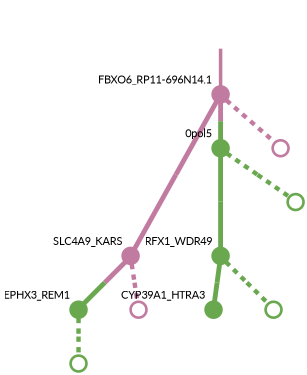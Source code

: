 strict digraph  {
graph[splines=false]; nodesep=0.7; rankdir=TB; ranksep=0.6; forcelabels=true; dpi=600; size=2.5;
0 [color="#c27ba0ff", fillcolor="#c27ba0ff", fixedsize=true, fontname=Lato, fontsize="12pt", height="0.25", label="", penwidth=3, shape=circle, style=filled, xlabel="FBXO6_RP11-696N14.1"];
1 [color="#c27ba0ff", fillcolor="#c27ba0ff", fixedsize=true, fontname=Lato, fontsize="12pt", height="0.25", label="", penwidth=3, shape=circle, style=filled, xlabel=SLC4A9_KARS];
5 [color="#6aa84fff", fillcolor="#6aa84fff", fixedsize=true, fontname=Lato, fontsize="12pt", height="0.25", label="", penwidth=3, shape=circle, style=filled, xlabel="0pol5"];
9 [color="#c27ba0ff", fillcolor="#c27ba0ff", fixedsize=true, fontname=Lato, fontsize="12pt", height="0.25", label="", penwidth=3, shape=circle, style=solid, xlabel=""];
4 [color="#6aa84fff", fillcolor="#6aa84fff", fixedsize=true, fontname=Lato, fontsize="12pt", height="0.25", label="", penwidth=3, shape=circle, style=filled, xlabel=EPHX3_REM1];
10 [color="#c27ba0ff", fillcolor="#c27ba0ff", fixedsize=true, fontname=Lato, fontsize="12pt", height="0.25", label="", penwidth=3, shape=circle, style=solid, xlabel=""];
2 [color="#6aa84fff", fillcolor="#6aa84fff", fixedsize=true, fontname=Lato, fontsize="12pt", height="0.25", label="", penwidth=3, shape=circle, style=filled, xlabel=RFX1_WDR49];
3 [color="#6aa84fff", fillcolor="#6aa84fff", fixedsize=true, fontname=Lato, fontsize="12pt", height="0.25", label="", penwidth=3, shape=circle, style=filled, xlabel=CYP39A1_HTRA3];
7 [color="#6aa84fff", fillcolor="#6aa84fff", fixedsize=true, fontname=Lato, fontsize="12pt", height="0.25", label="", penwidth=3, shape=circle, style=solid, xlabel=""];
8 [color="#6aa84fff", fillcolor="#6aa84fff", fixedsize=true, fontname=Lato, fontsize="12pt", height="0.25", label="", penwidth=3, shape=circle, style=solid, xlabel=""];
6 [color="#6aa84fff", fillcolor="#6aa84fff", fixedsize=true, fontname=Lato, fontsize="12pt", height="0.25", label="", penwidth=3, shape=circle, style=solid, xlabel=""];
normal [label="", penwidth=3, style=invis, xlabel="FBXO6_RP11-696N14.1"];
0 -> 1  [arrowsize=0, color="#c27ba0ff;0.5:#c27ba0ff", minlen="3.0", penwidth="5.5", style=solid];
0 -> 5  [arrowsize=0, color="#c27ba0ff;0.5:#6aa84fff", minlen="1.3636363744735718", penwidth="5.5", style=solid];
0 -> 9  [arrowsize=0, color="#c27ba0ff;0.5:#c27ba0ff", minlen="1.3636363744735718", penwidth=5, style=dashed];
1 -> 4  [arrowsize=0, color="#c27ba0ff;0.5:#6aa84fff", minlen="1.7272727489471436", penwidth="5.5", style=solid];
1 -> 10  [arrowsize=0, color="#c27ba0ff;0.5:#c27ba0ff", minlen="1.3636363744735718", penwidth=5, style=dashed];
5 -> 2  [arrowsize=0, color="#6aa84fff;0.5:#6aa84fff", minlen="2.3636362552642822", penwidth="5.5", style=solid];
5 -> 6  [arrowsize=0, color="#6aa84fff;0.5:#6aa84fff", minlen="1.3636363744735718", penwidth=5, style=dashed];
4 -> 8  [arrowsize=0, color="#6aa84fff;0.5:#6aa84fff", minlen="1.3636363744735718", penwidth=5, style=dashed];
2 -> 3  [arrowsize=0, color="#6aa84fff;0.5:#6aa84fff", minlen="1.7272727489471436", penwidth="5.5", style=solid];
2 -> 7  [arrowsize=0, color="#6aa84fff;0.5:#6aa84fff", minlen="1.3636363744735718", penwidth=5, style=dashed];
normal -> 0  [arrowsize=0, color="#c27ba0ff", label="", penwidth=4, style=solid];
}
